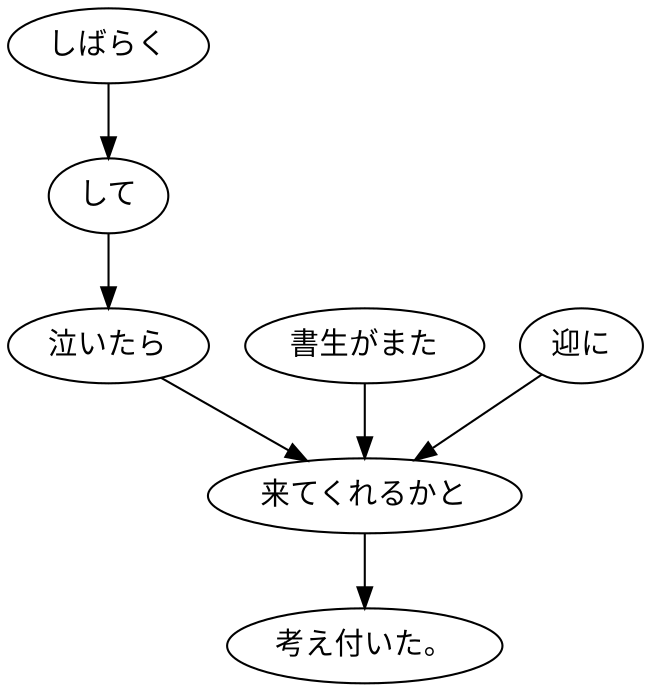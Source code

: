digraph graph33 {
	node0 [label="しばらく"];
	node1 [label="して"];
	node2 [label="泣いたら"];
	node3 [label="書生がまた"];
	node4 [label="迎に"];
	node5 [label="来てくれるかと"];
	node6 [label="考え付いた。"];
	node0 -> node1;
	node1 -> node2;
	node2 -> node5;
	node3 -> node5;
	node4 -> node5;
	node5 -> node6;
}
